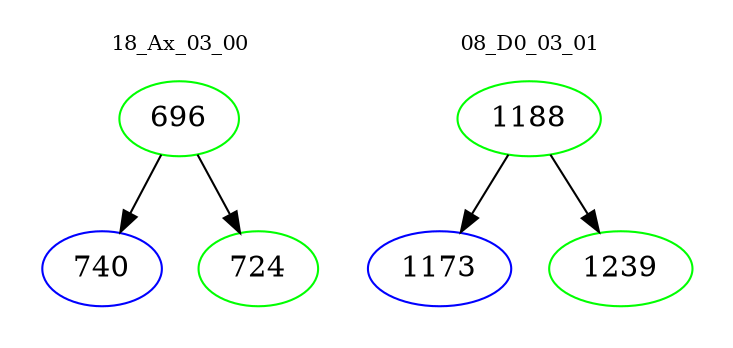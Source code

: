 digraph{
subgraph cluster_0 {
color = white
label = "18_Ax_03_00";
fontsize=10;
T0_696 [label="696", color="green"]
T0_696 -> T0_740 [color="black"]
T0_740 [label="740", color="blue"]
T0_696 -> T0_724 [color="black"]
T0_724 [label="724", color="green"]
}
subgraph cluster_1 {
color = white
label = "08_D0_03_01";
fontsize=10;
T1_1188 [label="1188", color="green"]
T1_1188 -> T1_1173 [color="black"]
T1_1173 [label="1173", color="blue"]
T1_1188 -> T1_1239 [color="black"]
T1_1239 [label="1239", color="green"]
}
}
